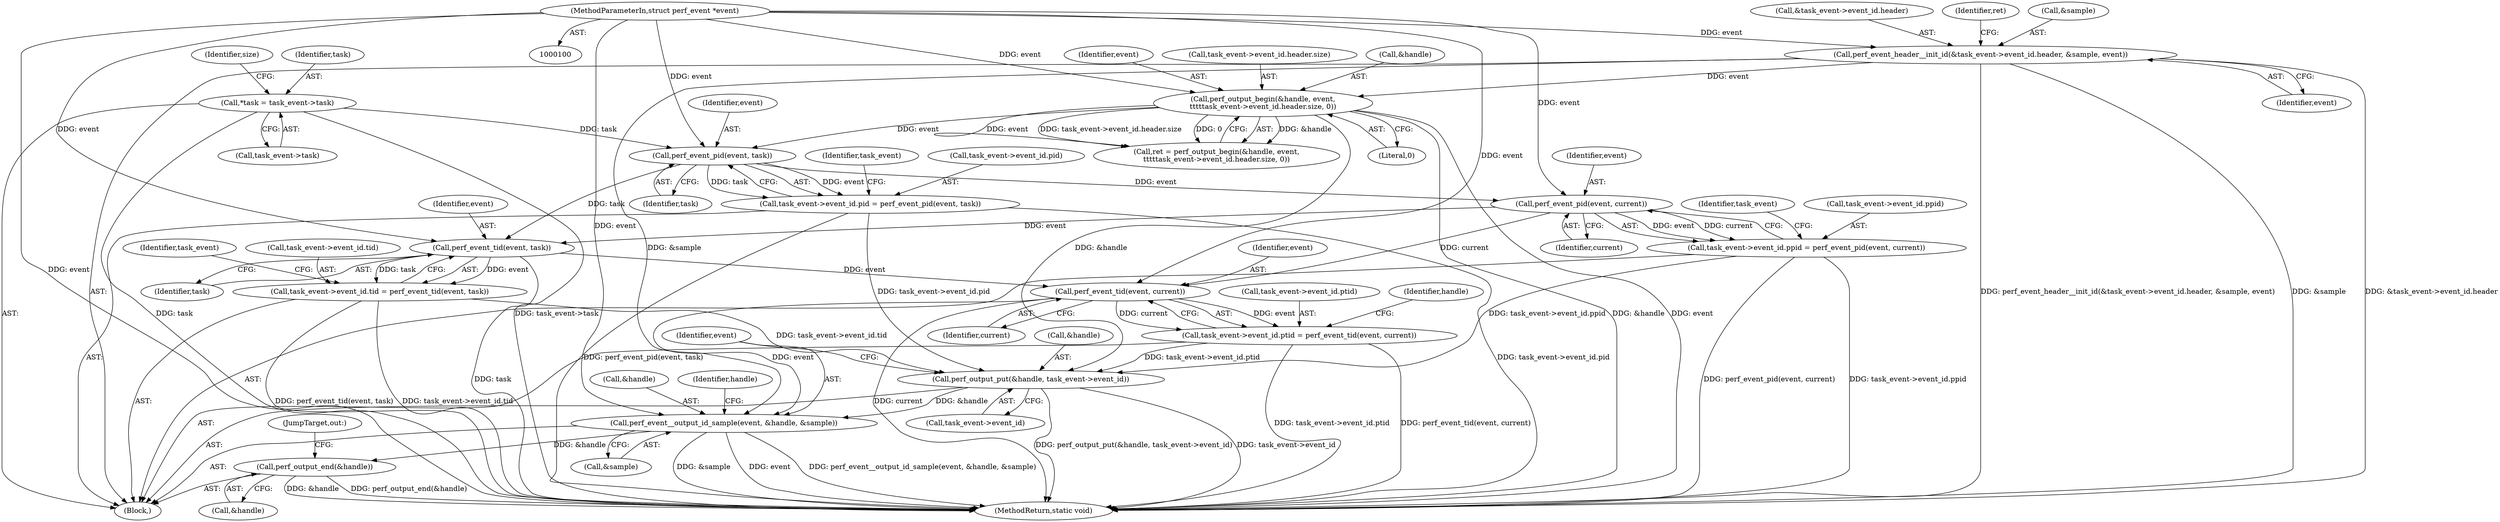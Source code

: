 digraph "0_linux_a8b0ca17b80e92faab46ee7179ba9e99ccb61233_62@pointer" {
"1000192" [label="(Call,perf_event__output_id_sample(event, &handle, &sample))"];
"1000183" [label="(Call,perf_event_tid(event, current))"];
"1000174" [label="(Call,perf_event_tid(event, task))"];
"1000165" [label="(Call,perf_event_pid(event, current))"];
"1000156" [label="(Call,perf_event_pid(event, task))"];
"1000135" [label="(Call,perf_output_begin(&handle, event,\n\t\t\t\ttask_event->event_id.header.size, 0))"];
"1000123" [label="(Call,perf_event_header__init_id(&task_event->event_id.header, &sample, event))"];
"1000101" [label="(MethodParameterIn,struct perf_event *event)"];
"1000107" [label="(Call,*task = task_event->task)"];
"1000186" [label="(Call,perf_output_put(&handle, task_event->event_id))"];
"1000177" [label="(Call,task_event->event_id.ptid = perf_event_tid(event, current))"];
"1000150" [label="(Call,task_event->event_id.pid = perf_event_pid(event, task))"];
"1000168" [label="(Call,task_event->event_id.tid = perf_event_tid(event, task))"];
"1000159" [label="(Call,task_event->event_id.ppid = perf_event_pid(event, current))"];
"1000198" [label="(Call,perf_output_end(&handle))"];
"1000187" [label="(Call,&handle)"];
"1000123" [label="(Call,perf_event_header__init_id(&task_event->event_id.header, &sample, event))"];
"1000130" [label="(Call,&sample)"];
"1000146" [label="(Literal,0)"];
"1000192" [label="(Call,perf_event__output_id_sample(event, &handle, &sample))"];
"1000185" [label="(Identifier,current)"];
"1000165" [label="(Call,perf_event_pid(event, current))"];
"1000193" [label="(Identifier,event)"];
"1000115" [label="(Identifier,size)"];
"1000186" [label="(Call,perf_output_put(&handle, task_event->event_id))"];
"1000183" [label="(Call,perf_event_tid(event, current))"];
"1000189" [label="(Call,task_event->event_id)"];
"1000160" [label="(Call,task_event->event_id.ppid)"];
"1000150" [label="(Call,task_event->event_id.pid = perf_event_pid(event, task))"];
"1000199" [label="(Call,&handle)"];
"1000175" [label="(Identifier,event)"];
"1000168" [label="(Call,task_event->event_id.tid = perf_event_tid(event, task))"];
"1000176" [label="(Identifier,task)"];
"1000162" [label="(Identifier,task_event)"];
"1000124" [label="(Call,&task_event->event_id.header)"];
"1000136" [label="(Call,&handle)"];
"1000177" [label="(Call,task_event->event_id.ptid = perf_event_tid(event, current))"];
"1000166" [label="(Identifier,event)"];
"1000134" [label="(Identifier,ret)"];
"1000180" [label="(Identifier,task_event)"];
"1000194" [label="(Call,&handle)"];
"1000159" [label="(Call,task_event->event_id.ppid = perf_event_pid(event, current))"];
"1000198" [label="(Call,perf_output_end(&handle))"];
"1000184" [label="(Identifier,event)"];
"1000167" [label="(Identifier,current)"];
"1000138" [label="(Identifier,event)"];
"1000132" [label="(Identifier,event)"];
"1000135" [label="(Call,perf_output_begin(&handle, event,\n\t\t\t\ttask_event->event_id.header.size, 0))"];
"1000108" [label="(Identifier,task)"];
"1000196" [label="(Call,&sample)"];
"1000174" [label="(Call,perf_event_tid(event, task))"];
"1000178" [label="(Call,task_event->event_id.ptid)"];
"1000157" [label="(Identifier,event)"];
"1000109" [label="(Call,task_event->task)"];
"1000188" [label="(Identifier,handle)"];
"1000158" [label="(Identifier,task)"];
"1000169" [label="(Call,task_event->event_id.tid)"];
"1000211" [label="(MethodReturn,static void)"];
"1000171" [label="(Identifier,task_event)"];
"1000101" [label="(MethodParameterIn,struct perf_event *event)"];
"1000156" [label="(Call,perf_event_pid(event, task))"];
"1000151" [label="(Call,task_event->event_id.pid)"];
"1000107" [label="(Call,*task = task_event->task)"];
"1000133" [label="(Call,ret = perf_output_begin(&handle, event,\n\t\t\t\ttask_event->event_id.header.size, 0))"];
"1000201" [label="(JumpTarget,out:)"];
"1000139" [label="(Call,task_event->event_id.header.size)"];
"1000200" [label="(Identifier,handle)"];
"1000103" [label="(Block,)"];
"1000192" -> "1000103"  [label="AST: "];
"1000192" -> "1000196"  [label="CFG: "];
"1000193" -> "1000192"  [label="AST: "];
"1000194" -> "1000192"  [label="AST: "];
"1000196" -> "1000192"  [label="AST: "];
"1000200" -> "1000192"  [label="CFG: "];
"1000192" -> "1000211"  [label="DDG: &sample"];
"1000192" -> "1000211"  [label="DDG: event"];
"1000192" -> "1000211"  [label="DDG: perf_event__output_id_sample(event, &handle, &sample)"];
"1000183" -> "1000192"  [label="DDG: event"];
"1000101" -> "1000192"  [label="DDG: event"];
"1000186" -> "1000192"  [label="DDG: &handle"];
"1000123" -> "1000192"  [label="DDG: &sample"];
"1000192" -> "1000198"  [label="DDG: &handle"];
"1000183" -> "1000177"  [label="AST: "];
"1000183" -> "1000185"  [label="CFG: "];
"1000184" -> "1000183"  [label="AST: "];
"1000185" -> "1000183"  [label="AST: "];
"1000177" -> "1000183"  [label="CFG: "];
"1000183" -> "1000211"  [label="DDG: current"];
"1000183" -> "1000177"  [label="DDG: event"];
"1000183" -> "1000177"  [label="DDG: current"];
"1000174" -> "1000183"  [label="DDG: event"];
"1000101" -> "1000183"  [label="DDG: event"];
"1000165" -> "1000183"  [label="DDG: current"];
"1000174" -> "1000168"  [label="AST: "];
"1000174" -> "1000176"  [label="CFG: "];
"1000175" -> "1000174"  [label="AST: "];
"1000176" -> "1000174"  [label="AST: "];
"1000168" -> "1000174"  [label="CFG: "];
"1000174" -> "1000211"  [label="DDG: task"];
"1000174" -> "1000168"  [label="DDG: event"];
"1000174" -> "1000168"  [label="DDG: task"];
"1000165" -> "1000174"  [label="DDG: event"];
"1000101" -> "1000174"  [label="DDG: event"];
"1000156" -> "1000174"  [label="DDG: task"];
"1000165" -> "1000159"  [label="AST: "];
"1000165" -> "1000167"  [label="CFG: "];
"1000166" -> "1000165"  [label="AST: "];
"1000167" -> "1000165"  [label="AST: "];
"1000159" -> "1000165"  [label="CFG: "];
"1000165" -> "1000159"  [label="DDG: event"];
"1000165" -> "1000159"  [label="DDG: current"];
"1000156" -> "1000165"  [label="DDG: event"];
"1000101" -> "1000165"  [label="DDG: event"];
"1000156" -> "1000150"  [label="AST: "];
"1000156" -> "1000158"  [label="CFG: "];
"1000157" -> "1000156"  [label="AST: "];
"1000158" -> "1000156"  [label="AST: "];
"1000150" -> "1000156"  [label="CFG: "];
"1000156" -> "1000150"  [label="DDG: event"];
"1000156" -> "1000150"  [label="DDG: task"];
"1000135" -> "1000156"  [label="DDG: event"];
"1000101" -> "1000156"  [label="DDG: event"];
"1000107" -> "1000156"  [label="DDG: task"];
"1000135" -> "1000133"  [label="AST: "];
"1000135" -> "1000146"  [label="CFG: "];
"1000136" -> "1000135"  [label="AST: "];
"1000138" -> "1000135"  [label="AST: "];
"1000139" -> "1000135"  [label="AST: "];
"1000146" -> "1000135"  [label="AST: "];
"1000133" -> "1000135"  [label="CFG: "];
"1000135" -> "1000211"  [label="DDG: &handle"];
"1000135" -> "1000211"  [label="DDG: event"];
"1000135" -> "1000133"  [label="DDG: &handle"];
"1000135" -> "1000133"  [label="DDG: event"];
"1000135" -> "1000133"  [label="DDG: task_event->event_id.header.size"];
"1000135" -> "1000133"  [label="DDG: 0"];
"1000123" -> "1000135"  [label="DDG: event"];
"1000101" -> "1000135"  [label="DDG: event"];
"1000135" -> "1000186"  [label="DDG: &handle"];
"1000123" -> "1000103"  [label="AST: "];
"1000123" -> "1000132"  [label="CFG: "];
"1000124" -> "1000123"  [label="AST: "];
"1000130" -> "1000123"  [label="AST: "];
"1000132" -> "1000123"  [label="AST: "];
"1000134" -> "1000123"  [label="CFG: "];
"1000123" -> "1000211"  [label="DDG: perf_event_header__init_id(&task_event->event_id.header, &sample, event)"];
"1000123" -> "1000211"  [label="DDG: &sample"];
"1000123" -> "1000211"  [label="DDG: &task_event->event_id.header"];
"1000101" -> "1000123"  [label="DDG: event"];
"1000101" -> "1000100"  [label="AST: "];
"1000101" -> "1000211"  [label="DDG: event"];
"1000107" -> "1000103"  [label="AST: "];
"1000107" -> "1000109"  [label="CFG: "];
"1000108" -> "1000107"  [label="AST: "];
"1000109" -> "1000107"  [label="AST: "];
"1000115" -> "1000107"  [label="CFG: "];
"1000107" -> "1000211"  [label="DDG: task"];
"1000107" -> "1000211"  [label="DDG: task_event->task"];
"1000186" -> "1000103"  [label="AST: "];
"1000186" -> "1000189"  [label="CFG: "];
"1000187" -> "1000186"  [label="AST: "];
"1000189" -> "1000186"  [label="AST: "];
"1000193" -> "1000186"  [label="CFG: "];
"1000186" -> "1000211"  [label="DDG: perf_output_put(&handle, task_event->event_id)"];
"1000186" -> "1000211"  [label="DDG: task_event->event_id"];
"1000177" -> "1000186"  [label="DDG: task_event->event_id.ptid"];
"1000150" -> "1000186"  [label="DDG: task_event->event_id.pid"];
"1000168" -> "1000186"  [label="DDG: task_event->event_id.tid"];
"1000159" -> "1000186"  [label="DDG: task_event->event_id.ppid"];
"1000177" -> "1000103"  [label="AST: "];
"1000178" -> "1000177"  [label="AST: "];
"1000188" -> "1000177"  [label="CFG: "];
"1000177" -> "1000211"  [label="DDG: task_event->event_id.ptid"];
"1000177" -> "1000211"  [label="DDG: perf_event_tid(event, current)"];
"1000150" -> "1000103"  [label="AST: "];
"1000151" -> "1000150"  [label="AST: "];
"1000162" -> "1000150"  [label="CFG: "];
"1000150" -> "1000211"  [label="DDG: task_event->event_id.pid"];
"1000150" -> "1000211"  [label="DDG: perf_event_pid(event, task)"];
"1000168" -> "1000103"  [label="AST: "];
"1000169" -> "1000168"  [label="AST: "];
"1000180" -> "1000168"  [label="CFG: "];
"1000168" -> "1000211"  [label="DDG: task_event->event_id.tid"];
"1000168" -> "1000211"  [label="DDG: perf_event_tid(event, task)"];
"1000159" -> "1000103"  [label="AST: "];
"1000160" -> "1000159"  [label="AST: "];
"1000171" -> "1000159"  [label="CFG: "];
"1000159" -> "1000211"  [label="DDG: task_event->event_id.ppid"];
"1000159" -> "1000211"  [label="DDG: perf_event_pid(event, current)"];
"1000198" -> "1000103"  [label="AST: "];
"1000198" -> "1000199"  [label="CFG: "];
"1000199" -> "1000198"  [label="AST: "];
"1000201" -> "1000198"  [label="CFG: "];
"1000198" -> "1000211"  [label="DDG: &handle"];
"1000198" -> "1000211"  [label="DDG: perf_output_end(&handle)"];
}
